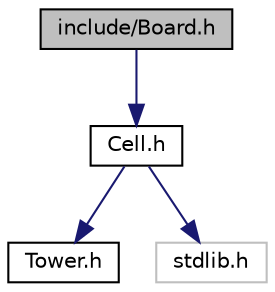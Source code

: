digraph "include/Board.h"
{
 // LATEX_PDF_SIZE
  bgcolor="transparent";
  edge [fontname="Helvetica",fontsize="10",labelfontname="Helvetica",labelfontsize="10"];
  node [fontname="Helvetica",fontsize="10",shape=record];
  Node1 [label="include/Board.h",height=0.2,width=0.4,color="black", fillcolor="grey75", style="filled", fontcolor="black",tooltip="Board struct and methods to handle the board."];
  Node1 -> Node2 [color="midnightblue",fontsize="10",style="solid",fontname="Helvetica"];
  Node2 [label="Cell.h",height=0.2,width=0.4,color="black",URL="$_cell_8h.html",tooltip="Cell struct and methods to handle cells and their towers."];
  Node2 -> Node3 [color="midnightblue",fontsize="10",style="solid",fontname="Helvetica"];
  Node3 [label="Tower.h",height=0.2,width=0.4,color="black",URL="$_tower_8h.html",tooltip="Data types and methods used to handle a Tower."];
  Node2 -> Node4 [color="midnightblue",fontsize="10",style="solid",fontname="Helvetica"];
  Node4 [label="stdlib.h",height=0.2,width=0.4,color="grey75",tooltip=" "];
}
